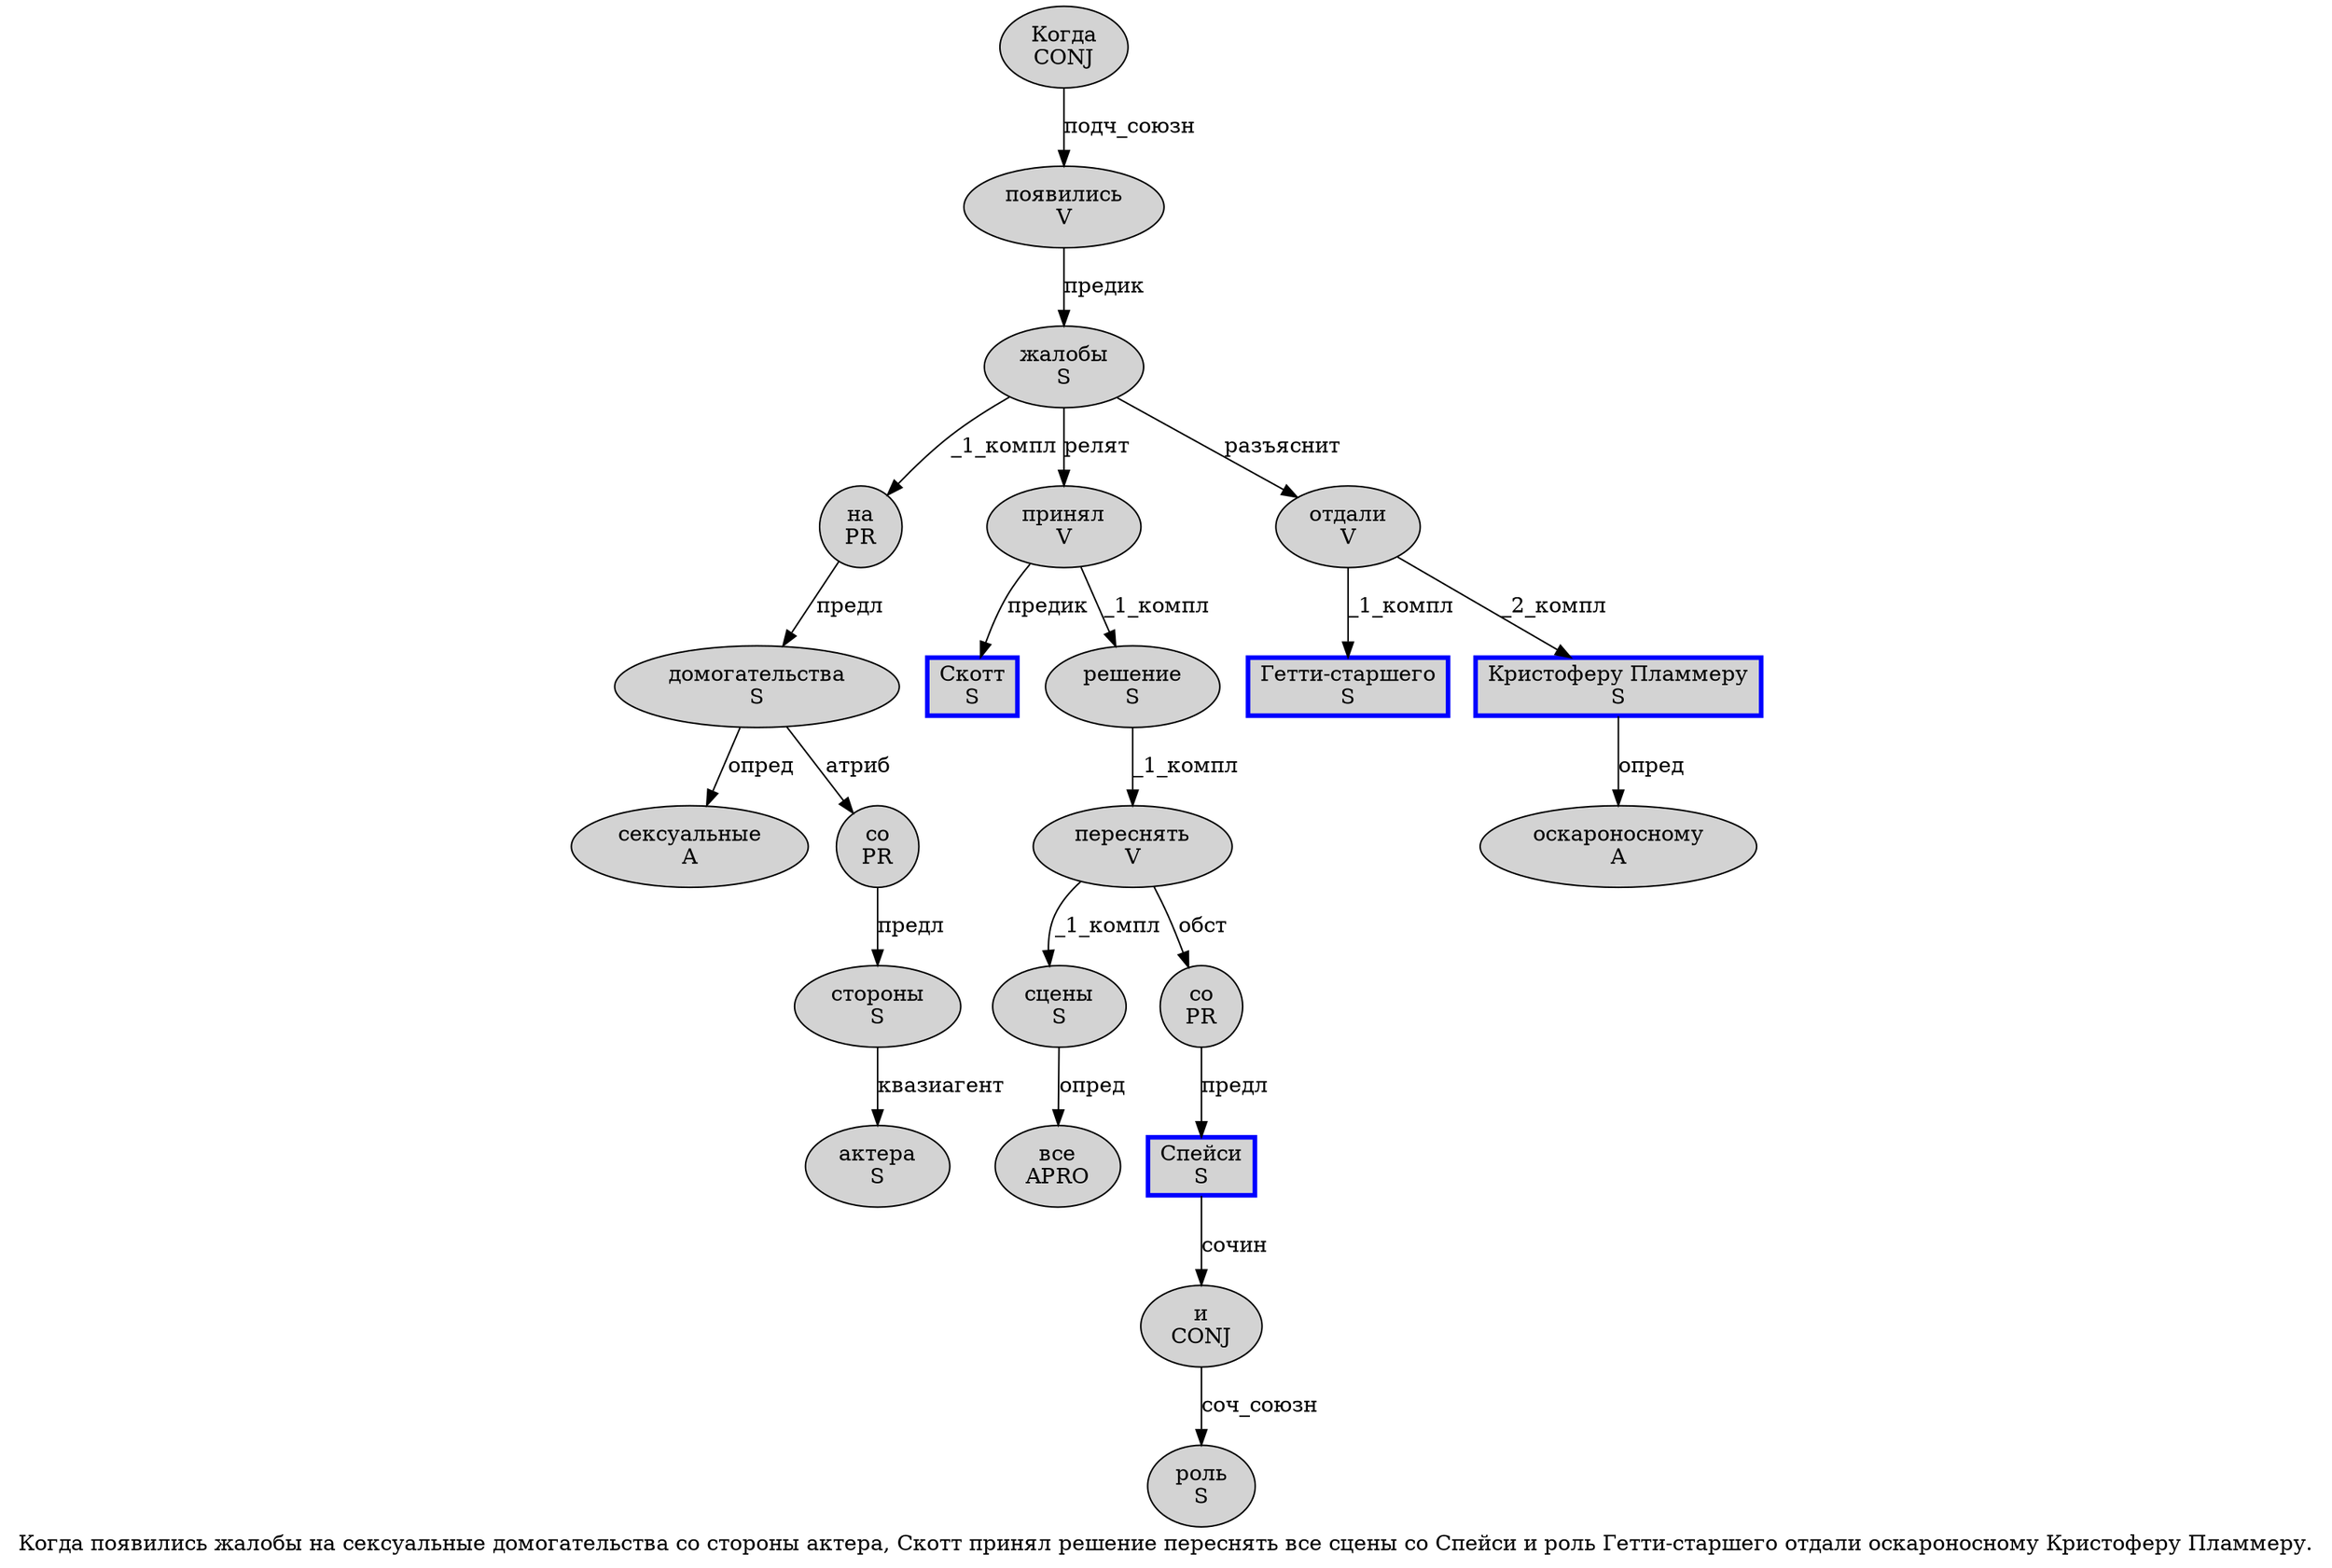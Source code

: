 digraph SENTENCE_1631 {
	graph [label="Когда появились жалобы на сексуальные домогательства со стороны актера, Скотт принял решение переснять все сцены со Спейси и роль Гетти-старшего отдали оскароносному Кристоферу Пламмеру."]
	node [style=filled]
		0 [label="Когда
CONJ" color="" fillcolor=lightgray penwidth=1 shape=ellipse]
		1 [label="появились
V" color="" fillcolor=lightgray penwidth=1 shape=ellipse]
		2 [label="жалобы
S" color="" fillcolor=lightgray penwidth=1 shape=ellipse]
		3 [label="на
PR" color="" fillcolor=lightgray penwidth=1 shape=ellipse]
		4 [label="сексуальные
A" color="" fillcolor=lightgray penwidth=1 shape=ellipse]
		5 [label="домогательства
S" color="" fillcolor=lightgray penwidth=1 shape=ellipse]
		6 [label="со
PR" color="" fillcolor=lightgray penwidth=1 shape=ellipse]
		7 [label="стороны
S" color="" fillcolor=lightgray penwidth=1 shape=ellipse]
		8 [label="актера
S" color="" fillcolor=lightgray penwidth=1 shape=ellipse]
		10 [label="Скотт
S" color=blue fillcolor=lightgray penwidth=3 shape=box]
		11 [label="принял
V" color="" fillcolor=lightgray penwidth=1 shape=ellipse]
		12 [label="решение
S" color="" fillcolor=lightgray penwidth=1 shape=ellipse]
		13 [label="переснять
V" color="" fillcolor=lightgray penwidth=1 shape=ellipse]
		14 [label="все
APRO" color="" fillcolor=lightgray penwidth=1 shape=ellipse]
		15 [label="сцены
S" color="" fillcolor=lightgray penwidth=1 shape=ellipse]
		16 [label="со
PR" color="" fillcolor=lightgray penwidth=1 shape=ellipse]
		17 [label="Спейси
S" color=blue fillcolor=lightgray penwidth=3 shape=box]
		18 [label="и
CONJ" color="" fillcolor=lightgray penwidth=1 shape=ellipse]
		19 [label="роль
S" color="" fillcolor=lightgray penwidth=1 shape=ellipse]
		20 [label="Гетти-старшего
S" color=blue fillcolor=lightgray penwidth=3 shape=box]
		21 [label="отдали
V" color="" fillcolor=lightgray penwidth=1 shape=ellipse]
		22 [label="оскароносному
A" color="" fillcolor=lightgray penwidth=1 shape=ellipse]
		23 [label="Кристоферу Пламмеру
S" color=blue fillcolor=lightgray penwidth=3 shape=box]
			16 -> 17 [label="предл"]
			2 -> 3 [label="_1_компл"]
			2 -> 11 [label="релят"]
			2 -> 21 [label="разъяснит"]
			23 -> 22 [label="опред"]
			21 -> 20 [label="_1_компл"]
			21 -> 23 [label="_2_компл"]
			5 -> 4 [label="опред"]
			5 -> 6 [label="атриб"]
			1 -> 2 [label="предик"]
			18 -> 19 [label="соч_союзн"]
			0 -> 1 [label="подч_союзн"]
			15 -> 14 [label="опред"]
			7 -> 8 [label="квазиагент"]
			13 -> 15 [label="_1_компл"]
			13 -> 16 [label="обст"]
			11 -> 10 [label="предик"]
			11 -> 12 [label="_1_компл"]
			6 -> 7 [label="предл"]
			17 -> 18 [label="сочин"]
			12 -> 13 [label="_1_компл"]
			3 -> 5 [label="предл"]
}